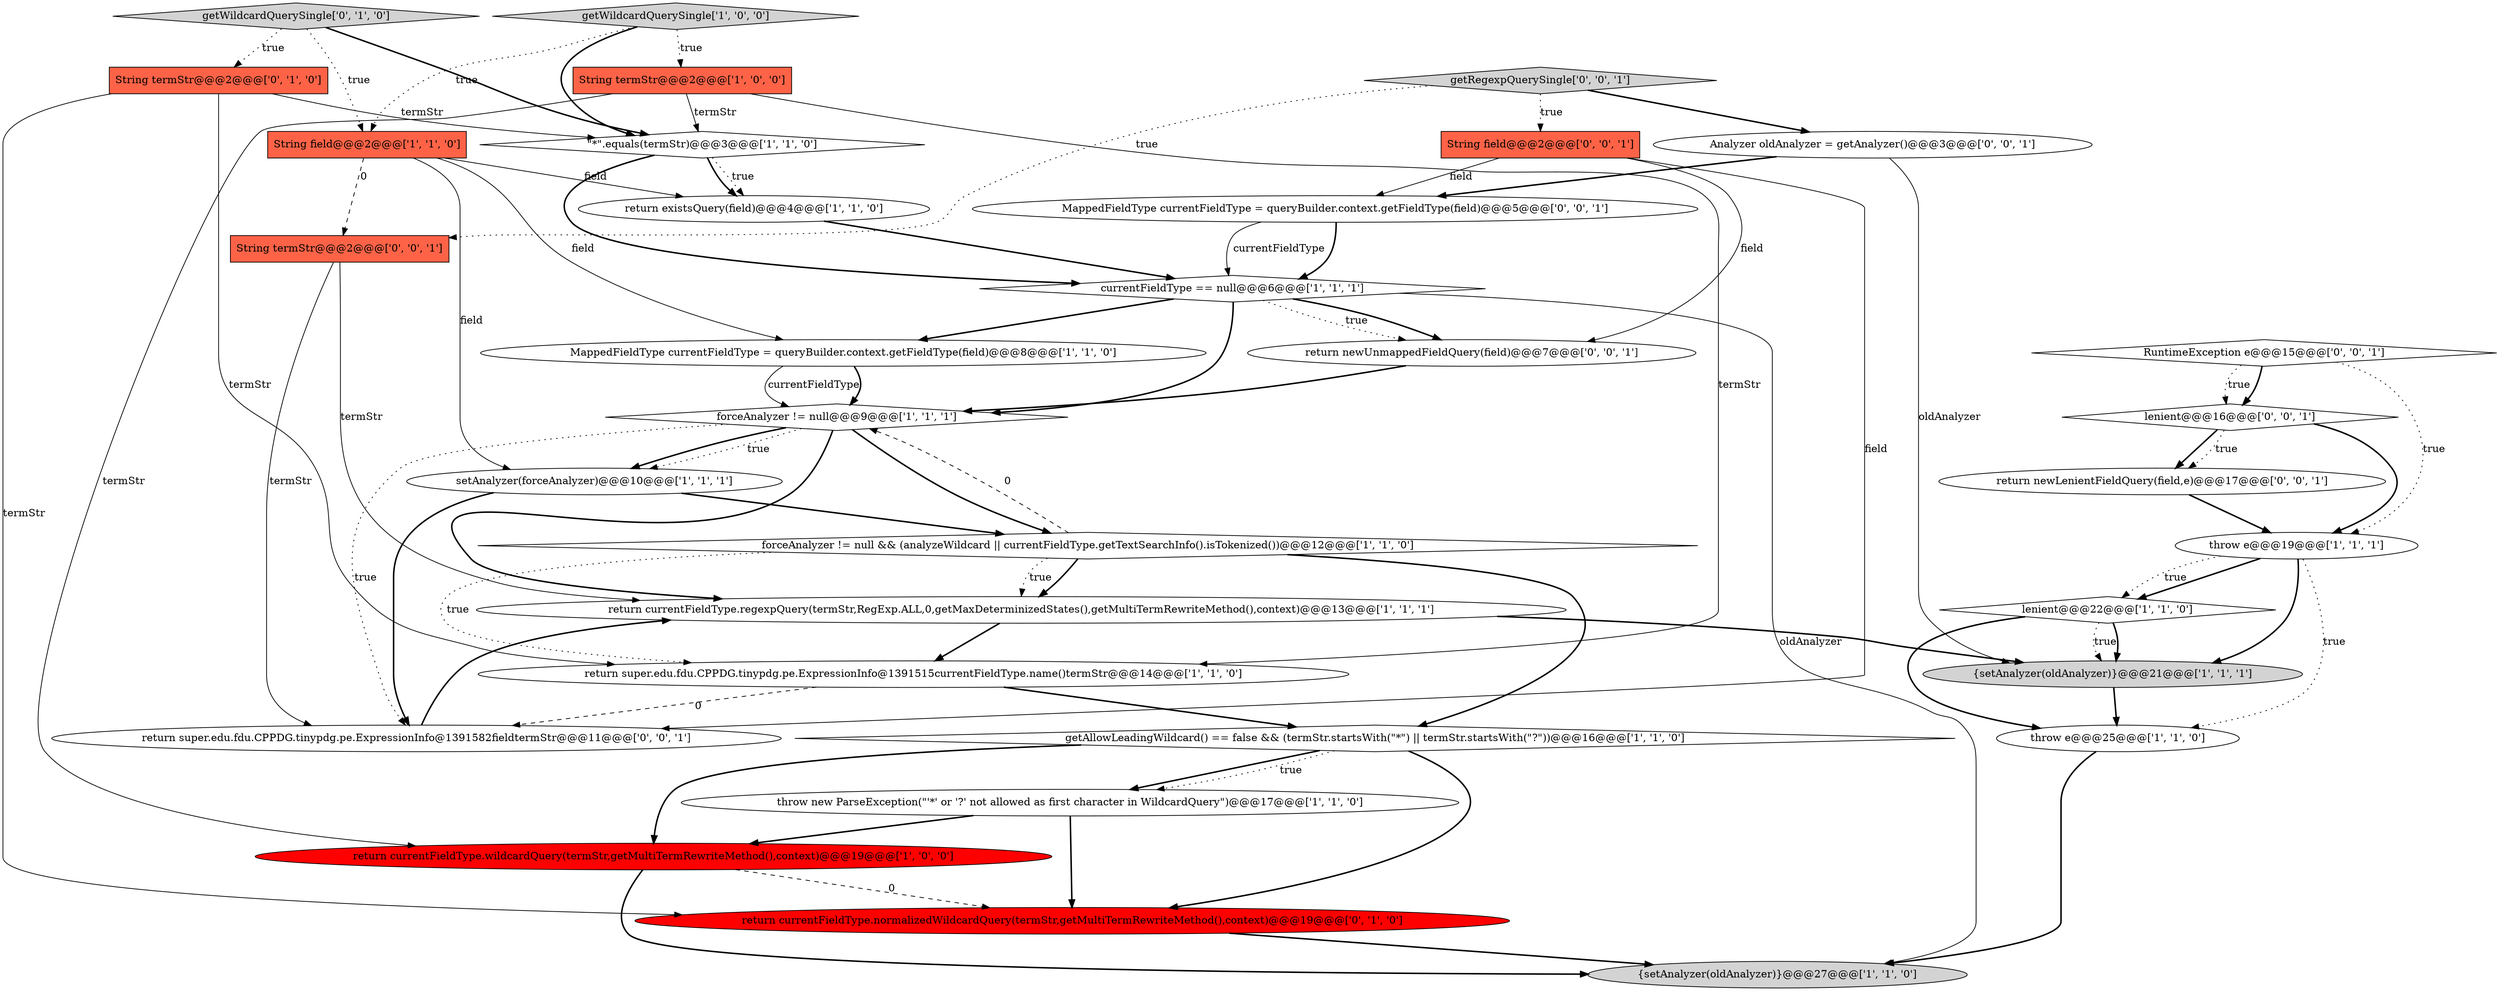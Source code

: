digraph {
3 [style = filled, label = "String termStr@@@2@@@['1', '0', '0']", fillcolor = tomato, shape = box image = "AAA0AAABBB1BBB"];
23 [style = filled, label = "Analyzer oldAnalyzer = getAnalyzer()@@@3@@@['0', '0', '1']", fillcolor = white, shape = ellipse image = "AAA0AAABBB3BBB"];
12 [style = filled, label = "forceAnalyzer != null && (analyzeWildcard || currentFieldType.getTextSearchInfo().isTokenized())@@@12@@@['1', '1', '0']", fillcolor = white, shape = diamond image = "AAA0AAABBB1BBB"];
22 [style = filled, label = "return currentFieldType.normalizedWildcardQuery(termStr,getMultiTermRewriteMethod(),context)@@@19@@@['0', '1', '0']", fillcolor = red, shape = ellipse image = "AAA1AAABBB2BBB"];
28 [style = filled, label = "getRegexpQuerySingle['0', '0', '1']", fillcolor = lightgray, shape = diamond image = "AAA0AAABBB3BBB"];
21 [style = filled, label = "String termStr@@@2@@@['0', '1', '0']", fillcolor = tomato, shape = box image = "AAA0AAABBB2BBB"];
29 [style = filled, label = "String field@@@2@@@['0', '0', '1']", fillcolor = tomato, shape = box image = "AAA0AAABBB3BBB"];
16 [style = filled, label = "throw e@@@25@@@['1', '1', '0']", fillcolor = white, shape = ellipse image = "AAA0AAABBB1BBB"];
9 [style = filled, label = "\"*\".equals(termStr)@@@3@@@['1', '1', '0']", fillcolor = white, shape = diamond image = "AAA0AAABBB1BBB"];
8 [style = filled, label = "throw new ParseException(\"'*' or '?' not allowed as first character in WildcardQuery\")@@@17@@@['1', '1', '0']", fillcolor = white, shape = ellipse image = "AAA0AAABBB1BBB"];
15 [style = filled, label = "forceAnalyzer != null@@@9@@@['1', '1', '1']", fillcolor = white, shape = diamond image = "AAA0AAABBB1BBB"];
26 [style = filled, label = "RuntimeException e@@@15@@@['0', '0', '1']", fillcolor = white, shape = diamond image = "AAA0AAABBB3BBB"];
5 [style = filled, label = "getAllowLeadingWildcard() == false && (termStr.startsWith(\"*\") || termStr.startsWith(\"?\"))@@@16@@@['1', '1', '0']", fillcolor = white, shape = diamond image = "AAA0AAABBB1BBB"];
1 [style = filled, label = "currentFieldType == null@@@6@@@['1', '1', '1']", fillcolor = white, shape = diamond image = "AAA0AAABBB1BBB"];
32 [style = filled, label = "lenient@@@16@@@['0', '0', '1']", fillcolor = white, shape = diamond image = "AAA0AAABBB3BBB"];
10 [style = filled, label = "{setAnalyzer(oldAnalyzer)}@@@21@@@['1', '1', '1']", fillcolor = lightgray, shape = ellipse image = "AAA0AAABBB1BBB"];
11 [style = filled, label = "lenient@@@22@@@['1', '1', '0']", fillcolor = white, shape = diamond image = "AAA0AAABBB1BBB"];
27 [style = filled, label = "return newLenientFieldQuery(field,e)@@@17@@@['0', '0', '1']", fillcolor = white, shape = ellipse image = "AAA0AAABBB3BBB"];
30 [style = filled, label = "String termStr@@@2@@@['0', '0', '1']", fillcolor = tomato, shape = box image = "AAA0AAABBB3BBB"];
25 [style = filled, label = "return super.edu.fdu.CPPDG.tinypdg.pe.ExpressionInfo@1391582fieldtermStr@@@11@@@['0', '0', '1']", fillcolor = white, shape = ellipse image = "AAA0AAABBB3BBB"];
7 [style = filled, label = "throw e@@@19@@@['1', '1', '1']", fillcolor = white, shape = ellipse image = "AAA0AAABBB1BBB"];
19 [style = filled, label = "return currentFieldType.wildcardQuery(termStr,getMultiTermRewriteMethod(),context)@@@19@@@['1', '0', '0']", fillcolor = red, shape = ellipse image = "AAA1AAABBB1BBB"];
20 [style = filled, label = "getWildcardQuerySingle['0', '1', '0']", fillcolor = lightgray, shape = diamond image = "AAA0AAABBB2BBB"];
0 [style = filled, label = "return existsQuery(field)@@@4@@@['1', '1', '0']", fillcolor = white, shape = ellipse image = "AAA0AAABBB1BBB"];
2 [style = filled, label = "return super.edu.fdu.CPPDG.tinypdg.pe.ExpressionInfo@1391515currentFieldType.name()termStr@@@14@@@['1', '1', '0']", fillcolor = white, shape = ellipse image = "AAA0AAABBB1BBB"];
14 [style = filled, label = "MappedFieldType currentFieldType = queryBuilder.context.getFieldType(field)@@@8@@@['1', '1', '0']", fillcolor = white, shape = ellipse image = "AAA0AAABBB1BBB"];
13 [style = filled, label = "setAnalyzer(forceAnalyzer)@@@10@@@['1', '1', '1']", fillcolor = white, shape = ellipse image = "AAA0AAABBB1BBB"];
31 [style = filled, label = "return newUnmappedFieldQuery(field)@@@7@@@['0', '0', '1']", fillcolor = white, shape = ellipse image = "AAA0AAABBB3BBB"];
6 [style = filled, label = "String field@@@2@@@['1', '1', '0']", fillcolor = tomato, shape = box image = "AAA0AAABBB1BBB"];
18 [style = filled, label = "{setAnalyzer(oldAnalyzer)}@@@27@@@['1', '1', '0']", fillcolor = lightgray, shape = ellipse image = "AAA0AAABBB1BBB"];
24 [style = filled, label = "MappedFieldType currentFieldType = queryBuilder.context.getFieldType(field)@@@5@@@['0', '0', '1']", fillcolor = white, shape = ellipse image = "AAA0AAABBB3BBB"];
4 [style = filled, label = "return currentFieldType.regexpQuery(termStr,RegExp.ALL,0,getMaxDeterminizedStates(),getMultiTermRewriteMethod(),context)@@@13@@@['1', '1', '1']", fillcolor = white, shape = ellipse image = "AAA0AAABBB1BBB"];
17 [style = filled, label = "getWildcardQuerySingle['1', '0', '0']", fillcolor = lightgray, shape = diamond image = "AAA0AAABBB1BBB"];
3->19 [style = solid, label="termStr"];
11->16 [style = bold, label=""];
5->8 [style = bold, label=""];
13->25 [style = bold, label=""];
4->10 [style = bold, label=""];
15->13 [style = bold, label=""];
9->0 [style = dotted, label="true"];
2->5 [style = bold, label=""];
19->18 [style = bold, label=""];
7->11 [style = bold, label=""];
9->0 [style = bold, label=""];
12->5 [style = bold, label=""];
16->18 [style = bold, label=""];
26->32 [style = bold, label=""];
6->13 [style = solid, label="field"];
29->24 [style = solid, label="field"];
17->6 [style = dotted, label="true"];
20->9 [style = bold, label=""];
7->10 [style = bold, label=""];
11->10 [style = dotted, label="true"];
8->19 [style = bold, label=""];
29->25 [style = solid, label="field"];
23->10 [style = solid, label="oldAnalyzer"];
17->9 [style = bold, label=""];
1->15 [style = bold, label=""];
1->18 [style = solid, label="oldAnalyzer"];
14->15 [style = solid, label="currentFieldType"];
12->2 [style = dotted, label="true"];
1->31 [style = dotted, label="true"];
25->4 [style = bold, label=""];
30->4 [style = solid, label="termStr"];
32->27 [style = bold, label=""];
32->7 [style = bold, label=""];
20->21 [style = dotted, label="true"];
4->2 [style = bold, label=""];
21->2 [style = solid, label="termStr"];
30->25 [style = solid, label="termStr"];
31->15 [style = bold, label=""];
17->3 [style = dotted, label="true"];
8->22 [style = bold, label=""];
15->13 [style = dotted, label="true"];
3->9 [style = solid, label="termStr"];
28->29 [style = dotted, label="true"];
5->19 [style = bold, label=""];
28->30 [style = dotted, label="true"];
24->1 [style = solid, label="currentFieldType"];
32->27 [style = dotted, label="true"];
22->18 [style = bold, label=""];
23->24 [style = bold, label=""];
13->12 [style = bold, label=""];
7->11 [style = dotted, label="true"];
10->16 [style = bold, label=""];
12->4 [style = bold, label=""];
26->32 [style = dotted, label="true"];
11->10 [style = bold, label=""];
28->23 [style = bold, label=""];
0->1 [style = bold, label=""];
27->7 [style = bold, label=""];
15->4 [style = bold, label=""];
21->9 [style = solid, label="termStr"];
7->16 [style = dotted, label="true"];
19->22 [style = dashed, label="0"];
12->15 [style = dashed, label="0"];
2->25 [style = dashed, label="0"];
6->14 [style = solid, label="field"];
12->4 [style = dotted, label="true"];
1->14 [style = bold, label=""];
14->15 [style = bold, label=""];
15->12 [style = bold, label=""];
24->1 [style = bold, label=""];
6->30 [style = dashed, label="0"];
5->8 [style = dotted, label="true"];
15->25 [style = dotted, label="true"];
9->1 [style = bold, label=""];
1->31 [style = bold, label=""];
5->22 [style = bold, label=""];
6->0 [style = solid, label="field"];
21->22 [style = solid, label="termStr"];
20->6 [style = dotted, label="true"];
29->31 [style = solid, label="field"];
26->7 [style = dotted, label="true"];
3->2 [style = solid, label="termStr"];
}
